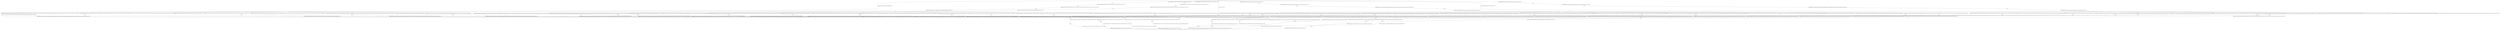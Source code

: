 digraph G {
  0 [shape=circle, ];
  1 [shape=circle, ];
  9 [shape=circle, ];
  12 [shape=circle, ];
  16 [shape=circle, ];
  19 [shape=circle, ];
  21 [shape=circle, ];
  49 [shape=circle, ];
  55 [shape=circle, ];
  58 [shape=circle, ];
  80 [shape=circle, ];
  174 [shape=circle, ];
  175 [shape=circle, ];
  176 [shape=circle, ];
  308 [shape=circle, ];
  309 [shape=circle, ];
  314 [shape=circle, ];
  316 [shape=circle, ];
  322 [shape=circle, ];
  336 [shape=circle, ];
  343 [shape=circle, ];
  344 [shape=circle, ];
  365 [shape=circle, ];
  368 [shape=circle, ];
  370 [shape=circle, ];
  374 [shape=circle, ];
  376 [shape=circle, ];
  384 [shape=circle, ];
  396 [shape=circle, ];
  399 [shape=circle, ];
  434 [shape=circle, ];
  435 [shape=circle, ];
  436 [shape=circle, ];
  484 [shape=circle, ];
  486 [shape=circle, ];
  487 [shape=circle, ];
  494 [shape=circle, ];
  502 [shape=circle, ];
  507 [shape=circle, ];
  508 [shape=circle, ];
  512 [shape=circle, ];
  527 [shape=circle, ];
  528 [shape=circle, ];
  529 [shape=circle, ];
  581 [shape=circle, ];
  589 [shape=circle, ];
  594 [shape=circle, ];
  599 [shape=circle, ];
  601 [shape=circle, ];
  602 [shape=circle, ];
  604 [shape=circle, ];
  2069 [shape=circle, ];
  2166 [shape=circle, ];
  2182 [shape=circle, ];
  2202 [shape=circle, ];
  2230 [shape=circle, ];
  2783 [shape=circle, ];
  6560 [shape=circle, ];
  6564 [shape=circle, ];
  6652 [shape=circle, ];
  6655 [shape=circle, ];
  7080 [shape=circle, ];
  7115 [shape=circle, ];
  7158 [shape=circle, ];
  7159 [shape=circle, ];
  7512 [shape=circle, ];
  8554 [shape=circle, ];
  9500 [shape=circle, ];
  9525 [shape=circle, ];
  9550 [shape=circle, ];
  10998 [shape=circle, ];
  
  
  0 -> 9 [label="((IAttacker(CTimerEnable 1))(((OTime((k 15)(gie false)(umem_val 0)(reg_val 0)(timerA_counter 0)(mode UM))))()8))",
          ];
  0 -> 12 [label="((IAttacker(CTimerEnable 4))(((OTime((k 15)(gie false)(umem_val 0)(reg_val 0)(timerA_counter 0)(mode UM))))()8))",
           ];
  0 -> 16 [label="((IAttacker(CTimerEnable 3))(((OTime((k 16)(gie false)(umem_val 0)(reg_val 0)(timerA_counter 0)(mode UM))))()8))",
           ];
  0 -> 19 [label="((IAttacker(CTimerEnable 2))(((OTime((k 15)(gie false)(umem_val 0)(reg_val 0)(timerA_counter 0)(mode UM))))()8))",
           ];
  9 -> 49 [label="((IAttacker(CCreateEncl(enc_s enc_e data_s data_e)))(((OTime((k 648)(gie true)(umem_val 0)(reg_val 0)(timerA_counter 0)(mode UM))))()18))",
           ];
  12 -> 21 [label="((IAttacker(CCreateEncl(enc_s enc_e data_s data_e)))(((OTime((k 648)(gie true)(umem_val 0)(reg_val 0)(timerA_counter 0)(mode UM))))()18))",
            ];
  16 -> 55 [label="((IAttacker(CCreateEncl(enc_s enc_e data_s data_e)))(((OTime((k 648)(gie true)(umem_val 0)(reg_val 0)(timerA_counter 0)(mode UM))))()18))",
            ];
  19 -> 58 [label="((IAttacker(CCreateEncl(enc_s enc_e data_s data_e)))(((OTime((k 648)(gie true)(umem_val 0)(reg_val 0)(timerA_counter 0)(mode UM))))()18))",
            ];
  21 -> 80 [label="((IAttacker(CJmpIn enc_s))(((OTime((k 18)(gie true)(umem_val 0)(reg_val 0)(timerA_counter 0)(mode UM)))(OJmpIn((k 3)(gie true)(umem_val 0)(reg_val 0)(timerA_counter 2)(mode PM))))()23))",
            ];
  49 -> 434 [label="((IAttacker(CJmpIn enc_s))(((OTime((k 18)(gie true)(umem_val 0)(reg_val 0)(timerA_counter 0)(mode UM)))(OJmpIn((k 3)(gie true)(umem_val 0)(reg_val 0)(timerA_counter 2)(mode PM))))()23))",
             ];
  55 -> 174 [label="((IAttacker(CJmpIn enc_s))(((OTime((k 18)(gie true)(umem_val 0)(reg_val 0)(timerA_counter 0)(mode UM)))(OJmpIn((k 3)(gie true)(umem_val 0)(reg_val 0)(timerA_counter 2)(mode PM))))()23))",
             ];
  58 -> 527 [label="((IAttacker(CJmpIn enc_s))(((OTime((k 18)(gie true)(umem_val 0)(reg_val 0)(timerA_counter 0)(mode UM)))(OJmpIn((k 3)(gie true)(umem_val 0)(reg_val 0)(timerA_counter 2)(mode PM))))()23))",
             ];
  80 -> 176 [label="((IEnclave(CInst(I_CMP(S_IMM 0)(D_R(R 4)))))(((OTime((k 1)(gie true)(umem_val 0)(reg_val 0)(timerA_counter 3)(mode PM))))()24))",
             ];
  174 -> 175 [label="((IEnclave(CInst(I_CMP(S_IMM 0)(D_R(R 4)))))(((OTime((k 1)(gie true)(umem_val 0)(reg_val 0)(timerA_counter 3)(mode PM))))()24))",
              ];
  175 -> 0 [label="((IEnclave(CIfZ((CRst(CInst I_NOP))((CInst I_NOP)CRst))))((OReset)()24))",
            ];
  175 -> 308 [label="((IEnclave(CIfZ(((CInst I_DINT)(CInst I_NOP))((CInst I_NOP)(CInst I_DINT)))))(((OTime_Handle((k 3)(gie true)(umem_val 0)(reg_val 0)(timerA_counter 0)(mode PM))((k 9)(gie false)(umem_val 0)(reg_val 0)(timerA_counter 3)(mode UM))))((S_3 E_3)(S_4 E_4)(S_5 E_5)(S_6 E_6)(S_7 E_7)(S_8 E_8)(S_9 E_9))27))",
              ];
  175 -> 365 [label="((IEnclave(CIfZ(((CInst(I_ADD(S_IMM 1)(D_AMP_MEM data_s)))(CInst I_NOP))((CInst I_NOP)(CInst(I_ADD(S_IMM 1)(D_AMP_MEM data_s)))))))(((OTime_Handle((k 6)(gie true)(umem_val 0)(reg_val 0)(timerA_counter 3)(mode PM))((k 6)(gie false)(umem_val 0)(reg_val 0)(timerA_counter 3)(mode UM))))((S_3 E_3)(S_4 E_4)(S_5 E_5)(S_6 E_6)(S_7 E_7)(S_8 E_8)(S_9 E_9))27))",
              ];
  175 -> 368 [label="((IEnclave(CIfZ(((CInst(I_MOV(S_IMM 42)(D_AMP_MEM data_s)))(CInst I_NOP))((CInst I_NOP)(CInst(I_MOV(S_IMM 42)(D_AMP_MEM data_s)))))))(((OTime_Handle((k 7)(gie true)(umem_val 0)(reg_val 0)(timerA_counter 4)(mode PM))((k 5)(gie false)(umem_val 0)(reg_val 0)(timerA_counter 3)(mode UM))))((S_3 E_3)(S_4 E_4)(S_5 E_5)(S_6 E_6)(S_7 E_7)(S_8 E_8)(S_9 E_9))27))",
              ];
  175 -> 370 [label="((IEnclave(CIfZ(((CInst(I_JMP(S_IMM data_s)))(CInst(I_ADD(S_IMM 1)(D_R(R 4)))))((CInst(I_ADD(S_IMM 1)(D_R(R 4))))(CInst(I_JMP(S_IMM data_s)))))))(((OTime((k 2)(gie true)(umem_val 0)(reg_val 0)(timerA_counter 5)(mode PM)))(OJmpOut_Handle((k 3)(gie true)(umem_val 0)(reg_val 0)(timerA_counter 2)(mode UM))((k 7)(gie false)(umem_val 0)(reg_val 0)(timerA_counter 3)(mode UM))))((S_3 E_3)(S_4 E_4)(S_5 E_5)(S_6 E_6)(S_7 E_7)(S_8 E_8)(S_9 E_9))27))",
              ];
  175 -> 376 [label="((IEnclave(CIfZ(((CInst(I_MOV(S_AMP unprot_mem)(D_R(R 8))))(CInst I_NOP))((CInst I_NOP)(CInst(I_MOV(S_AMP unprot_mem)(D_R(R 8))))))))(((OTime_Handle((k 5)(gie true)(umem_val 0)(reg_val 0)(timerA_counter 2)(mode PM))((k 7)(gie false)(umem_val 0)(reg_val 0)(timerA_counter 3)(mode UM))))((S_3 E_3)(S_4 E_4)(S_5 E_5)(S_6 E_6)(S_7 E_7)(S_8 E_8)(S_9 E_9))27))",
              ];
  175 -> 384 [label="((IEnclave(CIfZ(((CInst(I_MOV(S_IMM 42)(D_AMP_MEM unprot_mem)))(CInst I_NOP))((CInst I_NOP)(CInst(I_MOV(S_IMM 42)(D_AMP_MEM unprot_mem)))))))(((OTime_Handle((k 7)(gie true)(umem_val 0)(reg_val 0)(timerA_counter 4)(mode PM))((k 5)(gie false)(umem_val 42)(reg_val 0)(timerA_counter 3)(mode UM))))((S_3 E_3)(S_4 E_4)(S_5 E_5)(S_6 E_6)(S_7 E_7)(S_8 E_8)(S_9 E_9))27))",
              ];
  175 -> 396 [label="((IEnclave(CIfZ(((CInst(I_MOV(S_R(R 5))(D_R(R 5))))(CInst I_NOP))((CInst I_NOP)(CInst(I_MOV(S_R(R 5))(D_R(R 5))))))))(((OTime_Handle((k 3)(gie true)(umem_val 0)(reg_val 0)(timerA_counter 0)(mode PM))((k 9)(gie false)(umem_val 0)(reg_val 0)(timerA_counter 3)(mode UM))))((S_3 E_3)(S_4 E_4)(S_5 E_5)(S_6 E_6)(S_7 E_7)(S_8 E_8)(S_9 E_9))27))",
              ];
  175 -> 399 [label="((IEnclave(CIfZ(((CInst(I_MOV(S_AMP enc_s)(D_AMP_MEM enc_s)))(CInst I_NOP))((CInst I_NOP)(CInst(I_MOV(S_AMP enc_s)(D_AMP_MEM enc_s)))))))(((OTime_Handle((k 9)(gie true)(umem_val 0)(reg_val 0)(timerA_counter 0)(mode PM))((k 3)(gie false)(umem_val 0)(reg_val 0)(timerA_counter 3)(mode UM))))((S_3 E_3)(S_4 E_4)(S_5 E_5)(S_6 E_6)(S_7 E_7)(S_8 E_8)(S_9 E_9))27))",
              ];
  176 -> 0 [label="((IEnclave(CIfZ((CRst(CInst I_NOP))((CInst I_NOP)CRst))))((OReset)()24))",
            ];
  176 -> 309 [label="((IEnclave(CIfZ(((CInst I_DINT)(CInst I_NOP))((CInst I_NOP)(CInst I_DINT)))))(((OTime((k 6)(gie false)(umem_val 0)(reg_val 0)(timerA_counter 2)(mode PM))))()28))",
              ];
  176 -> 314 [label="((IEnclave(CIfZ(((CInst(I_MOV(S_IMM 42)(D_AMP_MEM data_s)))(CInst I_NOP))((CInst I_NOP)(CInst(I_MOV(S_IMM 42)(D_AMP_MEM data_s)))))))(((OTime_Handle((k 7)(gie true)(umem_val 0)(reg_val 0)(timerA_counter 3)(mode PM))((k 6)(gie false)(umem_val 0)(reg_val 0)(timerA_counter 2)(mode UM))))((S_3 E_3)(S_4 E_4)(S_5 E_5)(S_6 E_6)(S_7 E_7)(S_8 E_8)(S_9 E_9))27))",
              ];
  176 -> 316 [label="((IEnclave(CIfZ(((CInst(I_ADD(S_IMM 1)(D_AMP_MEM data_s)))(CInst I_NOP))((CInst I_NOP)(CInst(I_ADD(S_IMM 1)(D_AMP_MEM data_s)))))))(((OTime_Handle((k 6)(gie true)(umem_val 0)(reg_val 0)(timerA_counter 2)(mode PM))((k 7)(gie false)(umem_val 0)(reg_val 0)(timerA_counter 2)(mode UM))))((S_3 E_3)(S_4 E_4)(S_5 E_5)(S_6 E_6)(S_7 E_7)(S_8 E_8)(S_9 E_9))27))",
              ];
  176 -> 322 [label="((IEnclave(CIfZ(((CInst(I_JMP(S_IMM data_s)))(CInst(I_ADD(S_IMM 1)(D_R(R 4)))))((CInst(I_ADD(S_IMM 1)(D_R(R 4))))(CInst(I_JMP(S_IMM data_s)))))))(((OTime((k 2)(gie true)(umem_val 0)(reg_val 0)(timerA_counter 5)(mode PM)))(OJmpOut_Handle((k 3)(gie true)(umem_val 0)(reg_val 0)(timerA_counter 1)(mode UM))((k 8)(gie false)(umem_val 0)(reg_val 0)(timerA_counter 2)(mode UM))))((S_3 E_3)(S_4 E_4)(S_5 E_5)(S_6 E_6)(S_7 E_7)(S_8 E_8)(S_9 E_9))27))",
              ];
  176 -> 336 [label="((IEnclave(CIfZ(((CInst(I_MOV(S_IMM 42)(D_AMP_MEM unprot_mem)))(CInst I_NOP))((CInst I_NOP)(CInst(I_MOV(S_IMM 42)(D_AMP_MEM unprot_mem)))))))(((OTime_Handle((k 7)(gie true)(umem_val 0)(reg_val 0)(timerA_counter 3)(mode PM))((k 6)(gie false)(umem_val 42)(reg_val 0)(timerA_counter 2)(mode UM))))((S_3 E_3)(S_4 E_4)(S_5 E_5)(S_6 E_6)(S_7 E_7)(S_8 E_8)(S_9 E_9))27))",
              ];
  176 -> 343 [label="((IEnclave(CIfZ(((CInst(I_MOV(S_AMP enc_s)(D_AMP_MEM enc_s)))(CInst I_NOP))((CInst I_NOP)(CInst(I_MOV(S_AMP enc_s)(D_AMP_MEM enc_s)))))))(((OTime_Handle((k 9)(gie true)(umem_val 0)(reg_val 0)(timerA_counter 5)(mode PM))((k 4)(gie false)(umem_val 0)(reg_val 0)(timerA_counter 2)(mode UM))))((S_3 E_3)(S_4 E_4)(S_5 E_5)(S_6 E_6)(S_7 E_7)(S_8 E_8)(S_9 E_9))27))",
              ];
  176 -> 344 [label="((IEnclave(CIfZ(((CInst(I_MOV(S_AMP unprot_mem)(D_R(R 8))))(CInst I_NOP))((CInst I_NOP)(CInst(I_MOV(S_AMP unprot_mem)(D_R(R 8))))))))(((OTime_Handle((k 5)(gie true)(umem_val 0)(reg_val 0)(timerA_counter 1)(mode PM))((k 8)(gie false)(umem_val 0)(reg_val 0)(timerA_counter 2)(mode UM))))((S_3 E_3)(S_4 E_4)(S_5 E_5)(S_6 E_6)(S_7 E_7)(S_8 E_8)(S_9 E_9))27))",
              ];
  176 -> 374 [label="((IEnclave(CIfZ(((CInst(I_MOV(S_R(R 5))(D_R(R 5))))(CInst I_NOP))((CInst I_NOP)(CInst(I_MOV(S_R(R 5))(D_R(R 5))))))))(((OTime_Handle((k 4)(gie true)(umem_val 0)(reg_val 0)(timerA_counter 0)(mode PM))((k 9)(gie false)(umem_val 0)(reg_val 0)(timerA_counter 2)(mode UM))))((S_4 E_4)(S_5 E_5)(S_6 E_6)(S_7 E_7)(S_8 E_8)(S_9 E_9))28))",
              ];
  308 -> 2069 [label="((IAttacker CReti)(((OTime((k 14)(gie false)(umem_val 0)(reg_val 0)(timerA_counter 0)(mode UM)))(OReti((k 2)(gie false)(umem_val 0)(reg_val 0)(timerA_counter 0)(mode PM)))(OTime((k 4)(gie false)(umem_val 0)(reg_val 0)(timerA_counter 0)(mode PM))))()37))",
               ];
  309 -> 6652 [label="((IEnclave(CInst(I_MOV(S_AMP data_s)(D_R(R 4)))))(((OTime((k 3)(gie false)(umem_val 0)(reg_val 0)(timerA_counter 5)(mode PM))))()29))",
               ];
  309 -> 6655 [label="((IEnclave(CInst(I_JMP(S_IMM enc_e))))(((OJmpOut((k 3)(gie false)(umem_val 0)(reg_val 0)(timerA_counter 5)(mode UM))))()29))",
               ];
  314 -> 2166 [label="((IAttacker CReti)(((OTime((k 14)(gie false)(umem_val 0)(reg_val 0)(timerA_counter 0)(mode UM)))(OReti((k 5)(gie true)(umem_val 0)(reg_val 0)(timerA_counter 0)(mode PM)))(OTime((k 4)(gie true)(umem_val 0)(reg_val 0)(timerA_counter 0)(mode PM))))()37))",
               ];
  316 -> 2182 [label="((IAttacker CReti)(((OTime((k 14)(gie false)(umem_val 0)(reg_val 0)(timerA_counter 0)(mode UM)))(OReti((k 4)(gie true)(umem_val 0)(reg_val 0)(timerA_counter 0)(mode PM)))(OTime((k 4)(gie true)(umem_val 0)(reg_val 0)(timerA_counter 0)(mode PM))))()37))",
               ];
  322 -> 2202 [label="((IAttacker CReti)(((OTime((k 14)(gie false)(umem_val 0)(reg_val 0)(timerA_counter 0)(mode UM)))(OReti((k 3)(gie true)(umem_val 0)(reg_val 0)(timerA_counter 0)(mode UM))))()35))",
               ];
  336 -> 2230 [label="((IAttacker CReti)(((OTime((k 14)(gie false)(umem_val 42)(reg_val 0)(timerA_counter 0)(mode UM)))(OReti((k 5)(gie true)(umem_val 42)(reg_val 0)(timerA_counter 0)(mode PM)))(OTime((k 4)(gie true)(umem_val 42)(reg_val 0)(timerA_counter 0)(mode PM))))()37))",
               ];
  343 -> 2783 [label="((IAttacker CReti)(((OTime((k 14)(gie false)(umem_val 0)(reg_val 0)(timerA_counter 0)(mode UM)))(OReti((k 7)(gie true)(umem_val 0)(reg_val 0)(timerA_counter 0)(mode PM)))(OTime((k 4)(gie true)(umem_val 0)(reg_val 0)(timerA_counter 0)(mode PM))))()37))",
               ];
  344 -> 2783 [label="((IAttacker CReti)(((OTime((k 14)(gie false)(umem_val 0)(reg_val 0)(timerA_counter 0)(mode UM)))(OReti((k 3)(gie true)(umem_val 0)(reg_val 0)(timerA_counter 0)(mode PM)))(OTime((k 4)(gie true)(umem_val 0)(reg_val 0)(timerA_counter 0)(mode PM))))()37))",
               ];
  365 -> 2182 [label="((IAttacker CReti)(((OTime((k 14)(gie false)(umem_val 0)(reg_val 0)(timerA_counter 0)(mode UM)))(OReti((k 5)(gie true)(umem_val 0)(reg_val 0)(timerA_counter 0)(mode PM)))(OTime((k 4)(gie true)(umem_val 0)(reg_val 0)(timerA_counter 0)(mode PM))))()37))",
               ];
  368 -> 2166 [label="((IAttacker CReti)(((OTime((k 14)(gie false)(umem_val 0)(reg_val 0)(timerA_counter 0)(mode UM)))(OReti((k 6)(gie true)(umem_val 0)(reg_val 0)(timerA_counter 0)(mode PM)))(OTime((k 4)(gie true)(umem_val 0)(reg_val 0)(timerA_counter 0)(mode PM))))()37))",
               ];
  370 -> 2202 [label="((IAttacker CReti)(((OTime((k 14)(gie false)(umem_val 0)(reg_val 0)(timerA_counter 0)(mode UM)))(OReti((k 4)(gie true)(umem_val 0)(reg_val 0)(timerA_counter 0)(mode UM))))()35))",
               ];
  374 -> 2783 [label="((IAttacker CReti)(((OTime((k 14)(gie false)(umem_val 0)(reg_val 0)(timerA_counter 0)(mode UM)))(OReti((k 2)(gie true)(umem_val 0)(reg_val 0)(timerA_counter 0)(mode PM)))(OTime((k 2)(gie true)(umem_val 0)(reg_val 0)(timerA_counter 0)(mode PM))))()37))",
               ];
  376 -> 2783 [label="((IAttacker CReti)(((OTime((k 14)(gie false)(umem_val 0)(reg_val 0)(timerA_counter 0)(mode UM)))(OReti((k 4)(gie true)(umem_val 0)(reg_val 0)(timerA_counter 0)(mode PM)))(OTime((k 4)(gie true)(umem_val 0)(reg_val 0)(timerA_counter 0)(mode PM))))()37))",
               ];
  384 -> 2230 [label="((IAttacker CReti)(((OTime((k 14)(gie false)(umem_val 42)(reg_val 0)(timerA_counter 0)(mode UM)))(OReti((k 6)(gie true)(umem_val 42)(reg_val 0)(timerA_counter 0)(mode PM)))(OTime((k 4)(gie true)(umem_val 42)(reg_val 0)(timerA_counter 0)(mode PM))))()37))",
               ];
  396 -> 2783 [label="((IAttacker CReti)(((OTime((k 14)(gie false)(umem_val 0)(reg_val 0)(timerA_counter 0)(mode UM)))(OReti((k 2)(gie true)(umem_val 0)(reg_val 0)(timerA_counter 0)(mode PM)))(OTime((k 4)(gie true)(umem_val 0)(reg_val 0)(timerA_counter 0)(mode PM))))()37))",
               ];
  399 -> 2783 [label="((IAttacker CReti)(((OTime((k 14)(gie false)(umem_val 0)(reg_val 0)(timerA_counter 0)(mode UM)))(OReti((k 8)(gie true)(umem_val 0)(reg_val 0)(timerA_counter 0)(mode PM)))(OTime((k 4)(gie true)(umem_val 0)(reg_val 0)(timerA_counter 0)(mode PM))))()37))",
               ];
  434 -> 435 [label="((IEnclave(CInst(I_CMP(S_IMM 0)(D_R(R 4)))))(((OTime((k 1)(gie true)(umem_val 0)(reg_val 0)(timerA_counter 3)(mode PM))))()24))",
              ];
  435 -> 436 [label="((IEnclave(CIfZ(((CInst I_DINT)(CInst I_NOP))((CInst I_NOP)(CInst I_DINT)))))(((OTime_Handle((k 2)(gie true)(umem_val 0)(reg_val 0)(timerA_counter 1)(mode PM))((k 8)(gie false)(umem_val 0)(reg_val 0)(timerA_counter 1)(mode UM))))((S_2 E_2)(S_3 E_3)(S_4 E_4)(S_5 E_5)(S_6 E_6)(S_7 E_7)(S_8 E_8)(S_9 E_9))26))",
              ];
  435 -> 484 [label="((IEnclave(CIfZ(((CInst(I_MOV(S_R(R 5))(D_R(R 5))))(CInst I_NOP))((CInst I_NOP)(CInst(I_MOV(S_R(R 5))(D_R(R 5))))))))(((OTime_Handle((k 2)(gie true)(umem_val 0)(reg_val 0)(timerA_counter 1)(mode PM))((k 8)(gie false)(umem_val 0)(reg_val 0)(timerA_counter 1)(mode UM))))((S_2 E_2)(S_3 E_3)(S_4 E_4)(S_5 E_5)(S_6 E_6)(S_7 E_7)(S_8 E_8)(S_9 E_9))26))",
              ];
  435 -> 486 [label="((IEnclave(CIfZ(((CInst(I_MOV(S_IMM 42)(D_AMP_MEM data_s)))(CInst I_NOP))((CInst I_NOP)(CInst(I_MOV(S_IMM 42)(D_AMP_MEM data_s)))))))(((OTime_Handle((k 2)(gie true)(umem_val 0)(reg_val 0)(timerA_counter 1)(mode PM))((k 8)(gie false)(umem_val 0)(reg_val 0)(timerA_counter 1)(mode UM))))((S_2 E_2)(S_3 E_3)(S_4 E_4)(S_5 E_5)(S_6 E_6)(S_7 E_7)(S_8 E_8)(S_9 E_9))26))",
              ];
  435 -> 487 [label="((IEnclave(CIfZ(((CInst(I_ADD(S_IMM 1)(D_AMP_MEM data_s)))(CInst I_NOP))((CInst I_NOP)(CInst(I_ADD(S_IMM 1)(D_AMP_MEM data_s)))))))(((OTime_Handle((k 2)(gie true)(umem_val 0)(reg_val 0)(timerA_counter 1)(mode PM))((k 8)(gie false)(umem_val 0)(reg_val 0)(timerA_counter 1)(mode UM))))((S_2 E_2)(S_3 E_3)(S_4 E_4)(S_5 E_5)(S_6 E_6)(S_7 E_7)(S_8 E_8)(S_9 E_9))26))",
              ];
  435 -> 494 [label="((IEnclave(CIfZ(((CInst(I_MOV(S_IMM 42)(D_AMP_MEM unprot_mem)))(CInst I_NOP))((CInst I_NOP)(CInst(I_MOV(S_IMM 42)(D_AMP_MEM unprot_mem)))))))(((OTime_Handle((k 2)(gie true)(umem_val 0)(reg_val 0)(timerA_counter 1)(mode PM))((k 8)(gie false)(umem_val 0)(reg_val 0)(timerA_counter 1)(mode UM))))((S_2 E_2)(S_3 E_3)(S_4 E_4)(S_5 E_5)(S_6 E_6)(S_7 E_7)(S_8 E_8)(S_9 E_9))26))",
              ];
  435 -> 502 [label="((IEnclave(CIfZ(((CInst(I_JMP(S_IMM data_s)))(CInst(I_ADD(S_IMM 1)(D_R(R 4)))))((CInst(I_ADD(S_IMM 1)(D_R(R 4))))(CInst(I_JMP(S_IMM data_s)))))))(((OTime_Handle((k 2)(gie true)(umem_val 0)(reg_val 0)(timerA_counter 1)(mode PM))((k 8)(gie false)(umem_val 0)(reg_val 0)(timerA_counter 1)(mode UM))))((S_2 E_2)(S_3 E_3)(S_4 E_4)(S_5 E_5)(S_6 E_6)(S_7 E_7)(S_8 E_8)(S_9 E_9))26))",
              ];
  435 -> 507 [label="((IEnclave(CIfZ(((CInst(I_MOV(S_AMP enc_s)(D_AMP_MEM enc_s)))(CInst I_NOP))((CInst I_NOP)(CInst(I_MOV(S_AMP enc_s)(D_AMP_MEM enc_s)))))))(((OTime_Handle((k 2)(gie true)(umem_val 0)(reg_val 0)(timerA_counter 1)(mode PM))((k 8)(gie false)(umem_val 0)(reg_val 0)(timerA_counter 1)(mode UM))))((S_2 E_2)(S_3 E_3)(S_4 E_4)(S_5 E_5)(S_6 E_6)(S_7 E_7)(S_8 E_8)(S_9 E_9))26))",
              ];
  435 -> 508 [label="((IEnclave(CIfZ((CRst(CInst I_NOP))((CInst I_NOP)CRst))))(((OTime_Handle((k 2)(gie true)(umem_val 0)(reg_val 0)(timerA_counter 1)(mode PM))((k 8)(gie false)(umem_val 0)(reg_val 0)(timerA_counter 1)(mode UM))))((S_2 E_2)(S_3 E_3)(S_4 E_4)(S_5 E_5)(S_6 E_6)(S_7 E_7)(S_8 E_8)(S_9 E_9))26))",
              ];
  435 -> 512 [label="((IEnclave(CIfZ(((CInst(I_MOV(S_AMP unprot_mem)(D_R(R 8))))(CInst I_NOP))((CInst I_NOP)(CInst(I_MOV(S_AMP unprot_mem)(D_R(R 8))))))))(((OTime_Handle((k 2)(gie true)(umem_val 0)(reg_val 0)(timerA_counter 1)(mode PM))((k 8)(gie false)(umem_val 0)(reg_val 0)(timerA_counter 1)(mode UM))))((S_2 E_2)(S_3 E_3)(S_4 E_4)(S_5 E_5)(S_6 E_6)(S_7 E_7)(S_8 E_8)(S_9 E_9))26))",
              ];
  436 -> 2069 [label="((IAttacker CReti)(((OTime((k 14)(gie false)(umem_val 0)(reg_val 0)(timerA_counter 0)(mode UM)))(OReti((k 3)(gie true)(umem_val 0)(reg_val 0)(timerA_counter 0)(mode PM)))(OTime((k 5)(gie false)(umem_val 0)(reg_val 0)(timerA_counter 0)(mode PM))))()37))",
               ];
  484 -> 2783 [label="((IAttacker CReti)(((OTime((k 14)(gie false)(umem_val 0)(reg_val 0)(timerA_counter 0)(mode UM)))(OReti((k 3)(gie true)(umem_val 0)(reg_val 0)(timerA_counter 0)(mode PM)))(OTime((k 5)(gie true)(umem_val 0)(reg_val 0)(timerA_counter 0)(mode PM))))()37))",
               ];
  486 -> 2166 [label="((IAttacker CReti)(((OTime((k 14)(gie false)(umem_val 0)(reg_val 0)(timerA_counter 0)(mode UM)))(OReti((k 3)(gie true)(umem_val 0)(reg_val 0)(timerA_counter 0)(mode PM)))(OTime((k 9)(gie true)(umem_val 0)(reg_val 0)(timerA_counter 0)(mode PM))))()37))",
               ];
  487 -> 2182 [label="((IAttacker CReti)(((OTime((k 14)(gie false)(umem_val 0)(reg_val 0)(timerA_counter 0)(mode UM)))(OReti((k 3)(gie true)(umem_val 0)(reg_val 0)(timerA_counter 0)(mode PM)))(OTime((k 8)(gie true)(umem_val 0)(reg_val 0)(timerA_counter 0)(mode PM))))()37))",
               ];
  494 -> 2230 [label="((IAttacker CReti)(((OTime((k 14)(gie false)(umem_val 0)(reg_val 0)(timerA_counter 0)(mode UM)))(OReti((k 3)(gie true)(umem_val 0)(reg_val 0)(timerA_counter 0)(mode PM)))(OTime((k 9)(gie true)(umem_val 42)(reg_val 0)(timerA_counter 0)(mode PM))))()37))",
               ];
  502 -> 2202 [label="((IAttacker CReti)(((OTime((k 14)(gie false)(umem_val 0)(reg_val 0)(timerA_counter 0)(mode UM)))(OReti((k 3)(gie true)(umem_val 0)(reg_val 0)(timerA_counter 0)(mode PM)))(OJmpOut((k 3)(gie true)(umem_val 0)(reg_val 0)(timerA_counter 0)(mode UM))))()35))",
               ];
  507 -> 2783 [label="((IAttacker CReti)(((OTime((k 14)(gie false)(umem_val 0)(reg_val 0)(timerA_counter 0)(mode UM)))(OReti((k 3)(gie true)(umem_val 0)(reg_val 0)(timerA_counter 0)(mode PM)))(OTime((k 10)(gie true)(umem_val 0)(reg_val 0)(timerA_counter 0)(mode PM))))()37))",
               ];
  508 -> 0 [label="((IAttacker CReti)((OReset)()26))", ];
  512 -> 2783 [label="((IAttacker CReti)(((OTime((k 14)(gie false)(umem_val 0)(reg_val 0)(timerA_counter 0)(mode UM)))(OReti((k 3)(gie true)(umem_val 0)(reg_val 0)(timerA_counter 0)(mode PM)))(OTime((k 7)(gie true)(umem_val 0)(reg_val 0)(timerA_counter 0)(mode PM))))()37))",
               ];
  527 -> 528 [label="((IEnclave(CInst(I_CMP(S_IMM 0)(D_R(R 4)))))(((OTime((k 1)(gie true)(umem_val 0)(reg_val 0)(timerA_counter 3)(mode PM))))()24))",
              ];
  528 -> 508 [label="((IEnclave(CIfZ((CRst(CInst I_NOP))((CInst I_NOP)CRst))))(((OTime_Handle((k 2)(gie true)(umem_val 0)(reg_val 0)(timerA_counter 0)(mode PM))((k 9)(gie false)(umem_val 0)(reg_val 0)(timerA_counter 4)(mode UM))))((S_2 E_2)(S_3 E_3)(S_4 E_4)(S_5 E_5)(S_6 E_6)(S_7 E_7)(S_8 E_8)(S_9 E_9))26))",
              ];
  528 -> 529 [label="((IEnclave(CIfZ(((CInst I_DINT)(CInst I_NOP))((CInst I_NOP)(CInst I_DINT)))))(((OTime_Handle((k 2)(gie true)(umem_val 0)(reg_val 0)(timerA_counter 0)(mode PM))((k 9)(gie false)(umem_val 0)(reg_val 0)(timerA_counter 4)(mode UM))))((S_2 E_2)(S_3 E_3)(S_4 E_4)(S_5 E_5)(S_6 E_6)(S_7 E_7)(S_8 E_8)(S_9 E_9))26))",
              ];
  528 -> 581 [label="((IEnclave(CIfZ(((CInst(I_MOV(S_IMM 42)(D_AMP_MEM data_s)))(CInst I_NOP))((CInst I_NOP)(CInst(I_MOV(S_IMM 42)(D_AMP_MEM data_s)))))))(((OTime_Handle((k 2)(gie true)(umem_val 0)(reg_val 0)(timerA_counter 0)(mode PM))((k 9)(gie false)(umem_val 0)(reg_val 0)(timerA_counter 4)(mode UM))))((S_2 E_2)(S_3 E_3)(S_4 E_4)(S_5 E_5)(S_6 E_6)(S_7 E_7)(S_8 E_8)(S_9 E_9))26))",
              ];
  528 -> 589 [label="((IEnclave(CIfZ(((CInst(I_MOV(S_AMP unprot_mem)(D_R(R 8))))(CInst I_NOP))((CInst I_NOP)(CInst(I_MOV(S_AMP unprot_mem)(D_R(R 8))))))))(((OTime_Handle((k 2)(gie true)(umem_val 0)(reg_val 0)(timerA_counter 0)(mode PM))((k 9)(gie false)(umem_val 0)(reg_val 0)(timerA_counter 4)(mode UM))))((S_2 E_2)(S_3 E_3)(S_4 E_4)(S_5 E_5)(S_6 E_6)(S_7 E_7)(S_8 E_8)(S_9 E_9))26))",
              ];
  528 -> 594 [label="((IEnclave(CIfZ(((CInst(I_MOV(S_IMM 42)(D_AMP_MEM unprot_mem)))(CInst I_NOP))((CInst I_NOP)(CInst(I_MOV(S_IMM 42)(D_AMP_MEM unprot_mem)))))))(((OTime_Handle((k 2)(gie true)(umem_val 0)(reg_val 0)(timerA_counter 0)(mode PM))((k 9)(gie false)(umem_val 0)(reg_val 0)(timerA_counter 4)(mode UM))))((S_2 E_2)(S_3 E_3)(S_4 E_4)(S_5 E_5)(S_6 E_6)(S_7 E_7)(S_8 E_8)(S_9 E_9))26))",
              ];
  528 -> 599 [label="((IEnclave(CIfZ(((CInst(I_JMP(S_IMM data_s)))(CInst(I_ADD(S_IMM 1)(D_R(R 4)))))((CInst(I_ADD(S_IMM 1)(D_R(R 4))))(CInst(I_JMP(S_IMM data_s)))))))(((OTime_Handle((k 2)(gie true)(umem_val 0)(reg_val 0)(timerA_counter 0)(mode PM))((k 9)(gie false)(umem_val 0)(reg_val 0)(timerA_counter 4)(mode UM))))((S_2 E_2)(S_3 E_3)(S_4 E_4)(S_5 E_5)(S_6 E_6)(S_7 E_7)(S_8 E_8)(S_9 E_9))26))",
              ];
  528 -> 601 [label="((IEnclave(CIfZ(((CInst(I_MOV(S_R(R 5))(D_R(R 5))))(CInst I_NOP))((CInst I_NOP)(CInst(I_MOV(S_R(R 5))(D_R(R 5))))))))(((OTime_Handle((k 2)(gie true)(umem_val 0)(reg_val 0)(timerA_counter 0)(mode PM))((k 9)(gie false)(umem_val 0)(reg_val 0)(timerA_counter 4)(mode UM))))((S_2 E_2)(S_3 E_3)(S_4 E_4)(S_5 E_5)(S_6 E_6)(S_7 E_7)(S_8 E_8)(S_9 E_9))26))",
              ];
  528 -> 602 [label="((IEnclave(CIfZ(((CInst(I_MOV(S_AMP enc_s)(D_AMP_MEM enc_s)))(CInst I_NOP))((CInst I_NOP)(CInst(I_MOV(S_AMP enc_s)(D_AMP_MEM enc_s)))))))(((OTime_Handle((k 2)(gie true)(umem_val 0)(reg_val 0)(timerA_counter 0)(mode PM))((k 9)(gie false)(umem_val 0)(reg_val 0)(timerA_counter 4)(mode UM))))((S_2 E_2)(S_3 E_3)(S_4 E_4)(S_5 E_5)(S_6 E_6)(S_7 E_7)(S_8 E_8)(S_9 E_9))26))",
              ];
  528 -> 604 [label="((IEnclave(CIfZ(((CInst(I_ADD(S_IMM 1)(D_AMP_MEM data_s)))(CInst I_NOP))((CInst I_NOP)(CInst(I_ADD(S_IMM 1)(D_AMP_MEM data_s)))))))(((OTime_Handle((k 2)(gie true)(umem_val 0)(reg_val 0)(timerA_counter 0)(mode PM))((k 9)(gie false)(umem_val 0)(reg_val 0)(timerA_counter 4)(mode UM))))((S_2 E_2)(S_3 E_3)(S_4 E_4)(S_5 E_5)(S_6 E_6)(S_7 E_7)(S_8 E_8)(S_9 E_9))26))",
              ];
  529 -> 2069 [label="((IAttacker CReti)(((OTime((k 14)(gie false)(umem_val 0)(reg_val 0)(timerA_counter 0)(mode UM)))(OReti((k 2)(gie true)(umem_val 0)(reg_val 0)(timerA_counter 0)(mode PM)))(OTime((k 5)(gie false)(umem_val 0)(reg_val 0)(timerA_counter 0)(mode PM))))()37))",
               ];
  581 -> 2166 [label="((IAttacker CReti)(((OTime((k 14)(gie false)(umem_val 0)(reg_val 0)(timerA_counter 0)(mode UM)))(OReti((k 2)(gie true)(umem_val 0)(reg_val 0)(timerA_counter 0)(mode PM)))(OTime((k 9)(gie true)(umem_val 0)(reg_val 0)(timerA_counter 0)(mode PM))))()37))",
               ];
  589 -> 2783 [label="((IAttacker CReti)(((OTime((k 14)(gie false)(umem_val 0)(reg_val 0)(timerA_counter 0)(mode UM)))(OReti((k 2)(gie true)(umem_val 0)(reg_val 0)(timerA_counter 0)(mode PM)))(OTime((k 7)(gie true)(umem_val 0)(reg_val 0)(timerA_counter 0)(mode PM))))()37))",
               ];
  594 -> 2230 [label="((IAttacker CReti)(((OTime((k 14)(gie false)(umem_val 0)(reg_val 0)(timerA_counter 0)(mode UM)))(OReti((k 2)(gie true)(umem_val 0)(reg_val 0)(timerA_counter 0)(mode PM)))(OTime((k 9)(gie true)(umem_val 42)(reg_val 0)(timerA_counter 0)(mode PM))))()37))",
               ];
  599 -> 2202 [label="((IAttacker CReti)(((OTime((k 14)(gie false)(umem_val 0)(reg_val 0)(timerA_counter 0)(mode UM)))(OReti((k 2)(gie true)(umem_val 0)(reg_val 0)(timerA_counter 0)(mode PM)))(OJmpOut((k 3)(gie true)(umem_val 0)(reg_val 0)(timerA_counter 0)(mode UM))))()35))",
               ];
  601 -> 2783 [label="((IAttacker CReti)(((OTime((k 14)(gie false)(umem_val 0)(reg_val 0)(timerA_counter 0)(mode UM)))(OReti((k 2)(gie true)(umem_val 0)(reg_val 0)(timerA_counter 0)(mode PM)))(OTime((k 5)(gie true)(umem_val 0)(reg_val 0)(timerA_counter 0)(mode PM))))()37))",
               ];
  602 -> 2783 [label="((IAttacker CReti)(((OTime((k 14)(gie false)(umem_val 0)(reg_val 0)(timerA_counter 0)(mode UM)))(OReti((k 2)(gie true)(umem_val 0)(reg_val 0)(timerA_counter 0)(mode PM)))(OTime((k 10)(gie true)(umem_val 0)(reg_val 0)(timerA_counter 0)(mode PM))))()37))",
               ];
  604 -> 2182 [label="((IAttacker CReti)(((OTime((k 14)(gie false)(umem_val 0)(reg_val 0)(timerA_counter 0)(mode UM)))(OReti((k 2)(gie true)(umem_val 0)(reg_val 0)(timerA_counter 0)(mode PM)))(OTime((k 8)(gie true)(umem_val 0)(reg_val 0)(timerA_counter 0)(mode PM))))()37))",
               ];
  2069 -> 6560 [label="((IEnclave(CInst(I_JMP(S_IMM enc_e))))(((OJmpOut((k 3)(gie false)(umem_val 0)(reg_val 0)(timerA_counter 0)(mode UM))))()38))",
                ];
  2069 -> 7080 [label="((IEnclave(CInst(I_MOV(S_AMP data_s)(D_R(R 4)))))(((OTime((k 3)(gie false)(umem_val 0)(reg_val 0)(timerA_counter 0)(mode PM))))()38))",
                ];
  2166 -> 6560 [label="((IEnclave(CInst(I_JMP(S_IMM enc_e))))(((OJmpOut((k 3)(gie true)(umem_val 0)(reg_val 0)(timerA_counter 0)(mode UM))))()38))",
                ];
  2166 -> 7115 [label="((IEnclave(CInst(I_MOV(S_AMP data_s)(D_R(R 4)))))(((OTime((k 3)(gie true)(umem_val 0)(reg_val 0)(timerA_counter 0)(mode PM))))()38))",
                ];
  2182 -> 6560 [label="((IEnclave(CInst(I_JMP(S_IMM enc_e))))(((OJmpOut((k 3)(gie true)(umem_val 0)(reg_val 0)(timerA_counter 0)(mode UM))))()38))",
                ];
  2182 -> 6564 [label="((IEnclave(CInst(I_MOV(S_AMP data_s)(D_R(R 4)))))(((OTime((k 3)(gie true)(umem_val 0)(reg_val 0)(timerA_counter 0)(mode PM))))()38))",
                ];
  2202 -> 1 [label="((IAttacker CReti)((OMaybeDiverge)()35))", ];
  2230 -> 7158 [label="((IEnclave(CInst(I_MOV(S_AMP data_s)(D_R(R 4)))))(((OTime((k 3)(gie true)(umem_val 42)(reg_val 0)(timerA_counter 0)(mode PM))))()38))",
                ];
  2230 -> 7159 [label="((IEnclave(CInst(I_JMP(S_IMM enc_e))))(((OJmpOut((k 3)(gie true)(umem_val 42)(reg_val 0)(timerA_counter 0)(mode UM))))()38))",
                ];
  2783 -> 6560 [label="((IEnclave(CInst(I_JMP(S_IMM enc_e))))(((OJmpOut((k 3)(gie true)(umem_val 0)(reg_val 0)(timerA_counter 0)(mode UM))))()38))",
                ];
  2783 -> 7512 [label="((IEnclave(CInst(I_MOV(S_AMP data_s)(D_R(R 4)))))(((OTime((k 3)(gie true)(umem_val 0)(reg_val 0)(timerA_counter 0)(mode PM))))()38))",
                ];
  6560 -> 1 [label="((IAttacker CReti)(((OTime((k 19)(gie false)(umem_val 0)(reg_val 0)(timerA_counter 0)(mode UM))))()44))",
             ];
  6564 -> 8554 [label="((IEnclave(CInst(I_JMP(S_IMM enc_e))))(((OJmpOut((k 3)(gie true)(umem_val 0)(reg_val 1)(timerA_counter 0)(mode UM))))()39))",
                ];
  6652 -> 9500 [label="((IEnclave(CInst(I_JMP(S_IMM enc_e))))(((OJmpOut((k 3)(gie false)(umem_val 0)(reg_val 0)(timerA_counter 1)(mode UM))))()30))",
                ];
  6655 -> 1 [label="((IAttacker CReti)(((OTime((k 19)(gie false)(umem_val 0)(reg_val 0)(timerA_counter 4)(mode UM))))()35))",
             ];
  7080 -> 9525 [label="((IEnclave(CInst(I_JMP(S_IMM enc_e))))(((OJmpOut((k 3)(gie false)(umem_val 0)(reg_val 0)(timerA_counter 0)(mode UM))))()39))",
                ];
  7115 -> 10998 [label="((IEnclave(CInst(I_JMP(S_IMM enc_e))))(((OJmpOut((k 3)(gie true)(umem_val 0)(reg_val 42)(timerA_counter 0)(mode UM))))()39))",
                 ];
  7158 -> 9550 [label="((IEnclave(CInst(I_JMP(S_IMM enc_e))))(((OJmpOut((k 3)(gie true)(umem_val 42)(reg_val 0)(timerA_counter 0)(mode UM))))()39))",
                ];
  7159 -> 1 [label="((IAttacker CReti)(((OTime((k 19)(gie false)(umem_val 42)(reg_val 0)(timerA_counter 0)(mode UM))))()44))",
             ];
  7512 -> 9525 [label="((IEnclave(CInst(I_JMP(S_IMM enc_e))))(((OJmpOut((k 3)(gie true)(umem_val 0)(reg_val 0)(timerA_counter 0)(mode UM))))()39))",
                ];
  8554 -> 1 [label="((IAttacker CReti)(((OTime((k 19)(gie false)(umem_val 0)(reg_val 1)(timerA_counter 0)(mode UM))))()45))",
             ];
  9500 -> 1 [label="((IAttacker CReti)(((OTime((k 19)(gie false)(umem_val 0)(reg_val 0)(timerA_counter 4)(mode UM))))()36))",
             ];
  9525 -> 1 [label="((IAttacker CReti)(((OTime((k 19)(gie false)(umem_val 0)(reg_val 0)(timerA_counter 0)(mode UM))))()45))",
             ];
  9550 -> 1 [label="((IAttacker CReti)(((OTime((k 19)(gie false)(umem_val 42)(reg_val 0)(timerA_counter 0)(mode UM))))()45))",
             ];
  10998 -> 1 [label="((IAttacker CReti)(((OTime((k 19)(gie false)(umem_val 0)(reg_val 42)(timerA_counter 0)(mode UM))))()45))",
              ];
  
  }